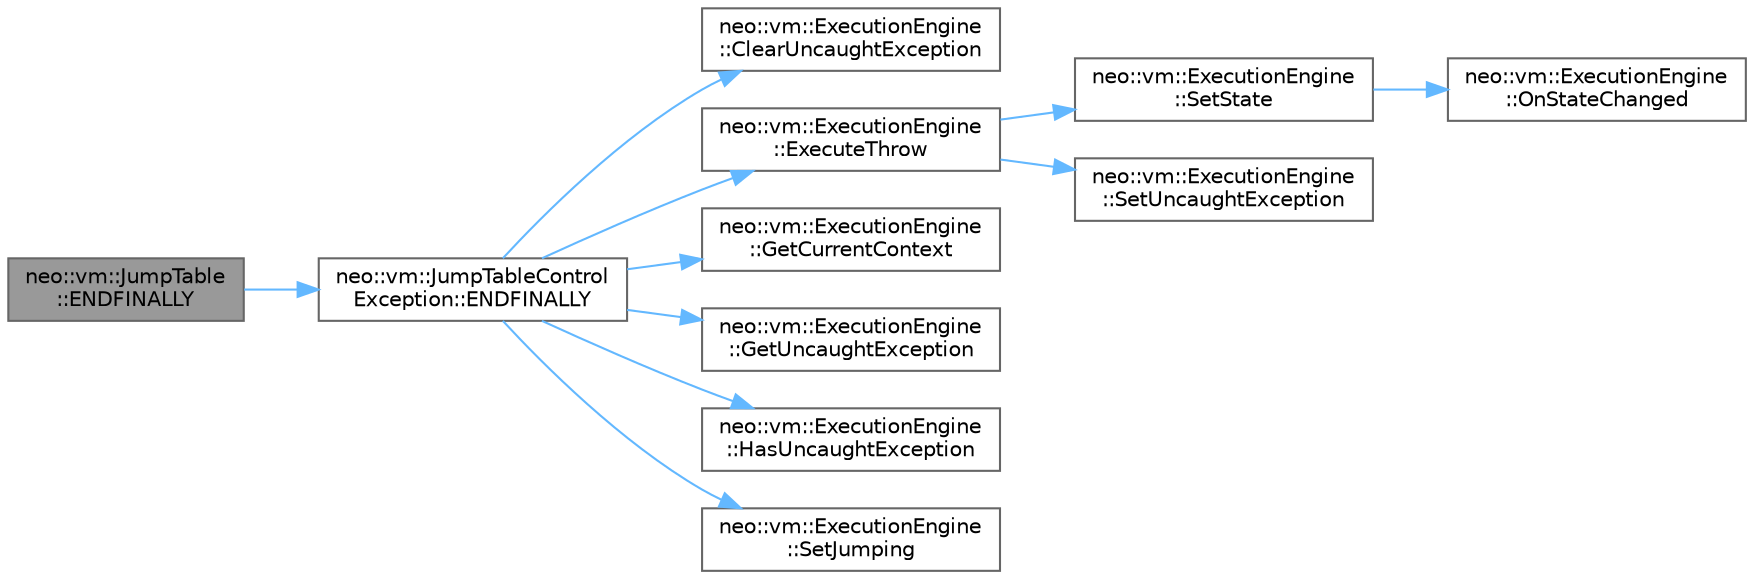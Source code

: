 digraph "neo::vm::JumpTable::ENDFINALLY"
{
 // LATEX_PDF_SIZE
  bgcolor="transparent";
  edge [fontname=Helvetica,fontsize=10,labelfontname=Helvetica,labelfontsize=10];
  node [fontname=Helvetica,fontsize=10,shape=box,height=0.2,width=0.4];
  rankdir="LR";
  Node1 [id="Node000001",label="neo::vm::JumpTable\l::ENDFINALLY",height=0.2,width=0.4,color="gray40", fillcolor="grey60", style="filled", fontcolor="black",tooltip=" "];
  Node1 -> Node2 [id="edge11_Node000001_Node000002",color="steelblue1",style="solid",tooltip=" "];
  Node2 [id="Node000002",label="neo::vm::JumpTableControl\lException::ENDFINALLY",height=0.2,width=0.4,color="grey40", fillcolor="white", style="filled",URL="$classneo_1_1vm_1_1_jump_table_control_exception.html#a60f7dece8b985e6429b626e53fbb0724",tooltip=" "];
  Node2 -> Node3 [id="edge12_Node000002_Node000003",color="steelblue1",style="solid",tooltip=" "];
  Node3 [id="Node000003",label="neo::vm::ExecutionEngine\l::ClearUncaughtException",height=0.2,width=0.4,color="grey40", fillcolor="white", style="filled",URL="$classneo_1_1vm_1_1_execution_engine.html#af642629fc69c551c62d90655de46a9da",tooltip="Clears the uncaught exception."];
  Node2 -> Node4 [id="edge13_Node000002_Node000004",color="steelblue1",style="solid",tooltip=" "];
  Node4 [id="Node000004",label="neo::vm::ExecutionEngine\l::ExecuteThrow",height=0.2,width=0.4,color="grey40", fillcolor="white", style="filled",URL="$classneo_1_1vm_1_1_execution_engine.html#a67845f8e8923da7e7e9a24eb1a6a30a0",tooltip="Executes a throw operation."];
  Node4 -> Node5 [id="edge14_Node000004_Node000005",color="steelblue1",style="solid",tooltip=" "];
  Node5 [id="Node000005",label="neo::vm::ExecutionEngine\l::SetState",height=0.2,width=0.4,color="grey40", fillcolor="white", style="filled",URL="$classneo_1_1vm_1_1_execution_engine.html#a994592a88beaec9c69b75978b7287211",tooltip="Sets the VM state."];
  Node5 -> Node6 [id="edge15_Node000005_Node000006",color="steelblue1",style="solid",tooltip=" "];
  Node6 [id="Node000006",label="neo::vm::ExecutionEngine\l::OnStateChanged",height=0.2,width=0.4,color="grey40", fillcolor="white", style="filled",URL="$classneo_1_1vm_1_1_execution_engine.html#a5a446f549aeccf031ac65e107d71659c",tooltip="Called when the state changes."];
  Node4 -> Node7 [id="edge16_Node000004_Node000007",color="steelblue1",style="solid",tooltip=" "];
  Node7 [id="Node000007",label="neo::vm::ExecutionEngine\l::SetUncaughtException",height=0.2,width=0.4,color="grey40", fillcolor="white", style="filled",URL="$classneo_1_1vm_1_1_execution_engine.html#a334349f8f8abf73db8ca86ad42704029",tooltip="Sets the uncaught exception."];
  Node2 -> Node8 [id="edge17_Node000002_Node000008",color="steelblue1",style="solid",tooltip=" "];
  Node8 [id="Node000008",label="neo::vm::ExecutionEngine\l::GetCurrentContext",height=0.2,width=0.4,color="grey40", fillcolor="white", style="filled",URL="$classneo_1_1vm_1_1_execution_engine.html#a8301f5b182f15a7c9302c1b65cbf9220",tooltip="Gets the current context."];
  Node2 -> Node9 [id="edge18_Node000002_Node000009",color="steelblue1",style="solid",tooltip=" "];
  Node9 [id="Node000009",label="neo::vm::ExecutionEngine\l::GetUncaughtException",height=0.2,width=0.4,color="grey40", fillcolor="white", style="filled",URL="$classneo_1_1vm_1_1_execution_engine.html#ab649c832d415ae0082440b44a0c50287",tooltip="Gets the uncaught exception."];
  Node2 -> Node10 [id="edge19_Node000002_Node000010",color="steelblue1",style="solid",tooltip=" "];
  Node10 [id="Node000010",label="neo::vm::ExecutionEngine\l::HasUncaughtException",height=0.2,width=0.4,color="grey40", fillcolor="white", style="filled",URL="$classneo_1_1vm_1_1_execution_engine.html#af81689dff0a9d07a5530a50222bba191",tooltip="Checks if there is an uncaught exception."];
  Node2 -> Node11 [id="edge20_Node000002_Node000011",color="steelblue1",style="solid",tooltip=" "];
  Node11 [id="Node000011",label="neo::vm::ExecutionEngine\l::SetJumping",height=0.2,width=0.4,color="grey40", fillcolor="white", style="filled",URL="$classneo_1_1vm_1_1_execution_engine.html#ae90860e6f9f9747ba4b863b0d364db25",tooltip="Sets the jumping flag."];
}
